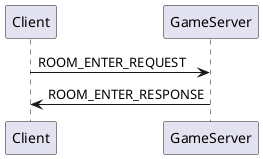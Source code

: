 @startuml
Client -> GameServer: ROOM_ENTER_REQUEST
Client <- GameServer: ROOM_ENTER_RESPONSE
@enduml
